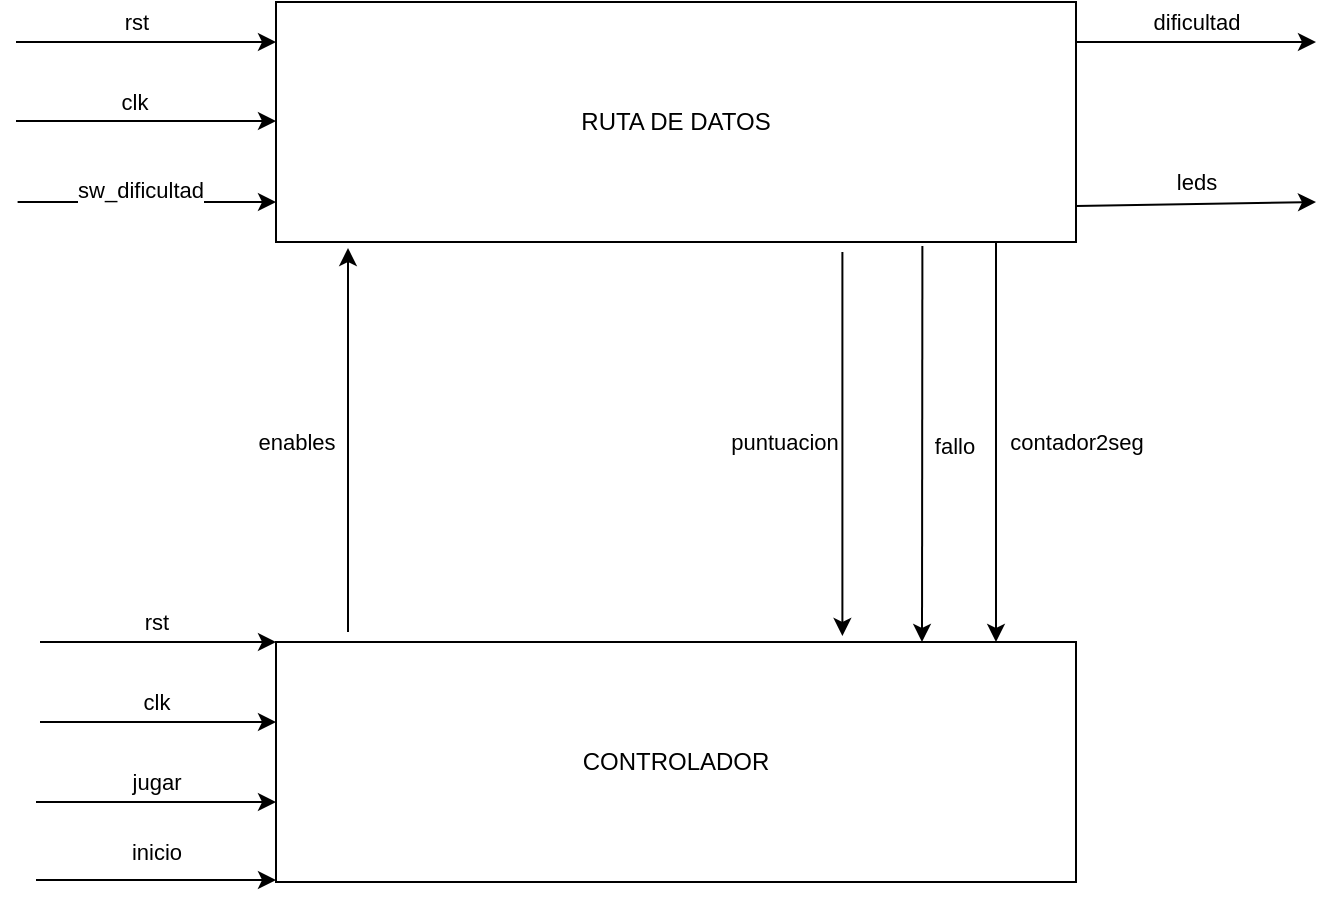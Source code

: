 <mxfile version="22.1.16" type="device">
  <diagram name="Página-1" id="p8mPs3jGFhRLRuaFj05i">
    <mxGraphModel dx="1434" dy="772" grid="1" gridSize="10" guides="1" tooltips="1" connect="1" arrows="1" fold="1" page="1" pageScale="1" pageWidth="827" pageHeight="1169" math="0" shadow="0">
      <root>
        <mxCell id="0" />
        <mxCell id="1" parent="0" />
        <mxCell id="lpzqnN_FN1W3EfpmRadL-1" value="RUTA DE DATOS" style="rounded=0;whiteSpace=wrap;html=1;" vertex="1" parent="1">
          <mxGeometry x="160" y="160" width="400" height="120" as="geometry" />
        </mxCell>
        <mxCell id="lpzqnN_FN1W3EfpmRadL-2" value="CONTROLADOR" style="rounded=0;whiteSpace=wrap;html=1;" vertex="1" parent="1">
          <mxGeometry x="160" y="480" width="400" height="120" as="geometry" />
        </mxCell>
        <mxCell id="lpzqnN_FN1W3EfpmRadL-3" value="" style="endArrow=classic;html=1;rounded=0;entryX=0;entryY=0;entryDx=0;entryDy=0;" edge="1" parent="1">
          <mxGeometry width="50" height="50" relative="1" as="geometry">
            <mxPoint x="30" y="180" as="sourcePoint" />
            <mxPoint x="160" y="180" as="targetPoint" />
            <Array as="points">
              <mxPoint x="30" y="180" />
            </Array>
          </mxGeometry>
        </mxCell>
        <mxCell id="lpzqnN_FN1W3EfpmRadL-4" value="rst" style="edgeLabel;html=1;align=center;verticalAlign=middle;resizable=0;points=[];" vertex="1" connectable="0" parent="lpzqnN_FN1W3EfpmRadL-3">
          <mxGeometry x="0.046" y="-1" relative="1" as="geometry">
            <mxPoint x="-8" y="-11" as="offset" />
          </mxGeometry>
        </mxCell>
        <mxCell id="lpzqnN_FN1W3EfpmRadL-5" value="" style="endArrow=classic;html=1;rounded=0;entryX=0;entryY=0.25;entryDx=0;entryDy=0;" edge="1" parent="1">
          <mxGeometry width="50" height="50" relative="1" as="geometry">
            <mxPoint x="30" y="219.5" as="sourcePoint" />
            <mxPoint x="160" y="219.5" as="targetPoint" />
            <Array as="points">
              <mxPoint x="100" y="219.5" />
            </Array>
          </mxGeometry>
        </mxCell>
        <mxCell id="lpzqnN_FN1W3EfpmRadL-6" value="clk" style="edgeLabel;html=1;align=center;verticalAlign=middle;resizable=0;points=[];" vertex="1" connectable="0" parent="lpzqnN_FN1W3EfpmRadL-5">
          <mxGeometry x="-0.092" y="-1" relative="1" as="geometry">
            <mxPoint y="-11" as="offset" />
          </mxGeometry>
        </mxCell>
        <mxCell id="lpzqnN_FN1W3EfpmRadL-7" value="" style="endArrow=classic;html=1;rounded=0;entryX=0.09;entryY=1.025;entryDx=0;entryDy=0;entryPerimeter=0;exitX=0.09;exitY=-0.042;exitDx=0;exitDy=0;exitPerimeter=0;" edge="1" parent="1" source="lpzqnN_FN1W3EfpmRadL-2" target="lpzqnN_FN1W3EfpmRadL-1">
          <mxGeometry width="50" height="50" relative="1" as="geometry">
            <mxPoint x="390" y="420" as="sourcePoint" />
            <mxPoint x="440" y="370" as="targetPoint" />
          </mxGeometry>
        </mxCell>
        <mxCell id="lpzqnN_FN1W3EfpmRadL-8" value="enables" style="edgeLabel;html=1;align=center;verticalAlign=middle;resizable=0;points=[];" vertex="1" connectable="0" parent="lpzqnN_FN1W3EfpmRadL-7">
          <mxGeometry x="-0.042" y="-1" relative="1" as="geometry">
            <mxPoint x="-27" y="-3" as="offset" />
          </mxGeometry>
        </mxCell>
        <mxCell id="lpzqnN_FN1W3EfpmRadL-9" value="" style="endArrow=classic;html=1;rounded=0;entryX=-0.002;entryY=0.383;entryDx=0;entryDy=0;entryPerimeter=0;" edge="1" parent="1">
          <mxGeometry width="50" height="50" relative="1" as="geometry">
            <mxPoint x="30.8" y="260.04" as="sourcePoint" />
            <mxPoint x="160.0" y="260.0" as="targetPoint" />
          </mxGeometry>
        </mxCell>
        <mxCell id="lpzqnN_FN1W3EfpmRadL-10" value="sw_dificultad" style="edgeLabel;html=1;align=center;verticalAlign=middle;resizable=0;points=[];" vertex="1" connectable="0" parent="lpzqnN_FN1W3EfpmRadL-9">
          <mxGeometry x="-0.056" y="-3" relative="1" as="geometry">
            <mxPoint y="-9" as="offset" />
          </mxGeometry>
        </mxCell>
        <mxCell id="lpzqnN_FN1W3EfpmRadL-11" value="" style="endArrow=classic;html=1;rounded=0;exitX=1;exitY=0;exitDx=0;exitDy=0;" edge="1" parent="1">
          <mxGeometry width="50" height="50" relative="1" as="geometry">
            <mxPoint x="560" y="180" as="sourcePoint" />
            <mxPoint x="680" y="180" as="targetPoint" />
          </mxGeometry>
        </mxCell>
        <mxCell id="lpzqnN_FN1W3EfpmRadL-12" value="dificultad" style="edgeLabel;html=1;align=center;verticalAlign=middle;resizable=0;points=[];" vertex="1" connectable="0" parent="lpzqnN_FN1W3EfpmRadL-11">
          <mxGeometry x="0.182" y="-4" relative="1" as="geometry">
            <mxPoint x="-11" y="-14" as="offset" />
          </mxGeometry>
        </mxCell>
        <mxCell id="lpzqnN_FN1W3EfpmRadL-13" value="" style="endArrow=classic;html=1;rounded=0;exitX=1;exitY=1;exitDx=0;exitDy=0;entryX=1;entryY=0;entryDx=0;entryDy=0;" edge="1" parent="1">
          <mxGeometry width="50" height="50" relative="1" as="geometry">
            <mxPoint x="520" y="280" as="sourcePoint" />
            <mxPoint x="520" y="480" as="targetPoint" />
            <Array as="points">
              <mxPoint x="520" y="400" />
            </Array>
          </mxGeometry>
        </mxCell>
        <mxCell id="lpzqnN_FN1W3EfpmRadL-14" value="contador2seg" style="edgeLabel;html=1;align=center;verticalAlign=middle;resizable=0;points=[];" vertex="1" connectable="0" parent="lpzqnN_FN1W3EfpmRadL-13">
          <mxGeometry x="-0.19" y="1" relative="1" as="geometry">
            <mxPoint x="39" y="19" as="offset" />
          </mxGeometry>
        </mxCell>
        <mxCell id="lpzqnN_FN1W3EfpmRadL-15" value="" style="endArrow=classic;html=1;rounded=0;exitX=0.808;exitY=1.017;exitDx=0;exitDy=0;exitPerimeter=0;" edge="1" parent="1" source="lpzqnN_FN1W3EfpmRadL-1">
          <mxGeometry width="50" height="50" relative="1" as="geometry">
            <mxPoint x="390" y="420" as="sourcePoint" />
            <mxPoint x="483" y="480" as="targetPoint" />
          </mxGeometry>
        </mxCell>
        <mxCell id="lpzqnN_FN1W3EfpmRadL-16" value="fallo" style="edgeLabel;html=1;align=center;verticalAlign=middle;resizable=0;points=[];" vertex="1" connectable="0" parent="lpzqnN_FN1W3EfpmRadL-15">
          <mxGeometry x="0.19" relative="1" as="geometry">
            <mxPoint x="16" y="-18" as="offset" />
          </mxGeometry>
        </mxCell>
        <mxCell id="lpzqnN_FN1W3EfpmRadL-17" value="" style="endArrow=classic;html=1;rounded=0;exitX=0.708;exitY=1.042;exitDx=0;exitDy=0;exitPerimeter=0;entryX=0.708;entryY=-0.025;entryDx=0;entryDy=0;entryPerimeter=0;" edge="1" parent="1" source="lpzqnN_FN1W3EfpmRadL-1" target="lpzqnN_FN1W3EfpmRadL-2">
          <mxGeometry width="50" height="50" relative="1" as="geometry">
            <mxPoint x="390" y="420" as="sourcePoint" />
            <mxPoint x="440" y="370" as="targetPoint" />
          </mxGeometry>
        </mxCell>
        <mxCell id="lpzqnN_FN1W3EfpmRadL-18" value="puntuacion" style="edgeLabel;html=1;align=center;verticalAlign=middle;resizable=0;points=[];" vertex="1" connectable="0" parent="lpzqnN_FN1W3EfpmRadL-17">
          <mxGeometry x="0.187" y="-1" relative="1" as="geometry">
            <mxPoint x="-28" y="-19" as="offset" />
          </mxGeometry>
        </mxCell>
        <mxCell id="lpzqnN_FN1W3EfpmRadL-19" value="" style="endArrow=classic;html=1;rounded=0;exitX=1;exitY=0.683;exitDx=0;exitDy=0;exitPerimeter=0;" edge="1" parent="1">
          <mxGeometry width="50" height="50" relative="1" as="geometry">
            <mxPoint x="560" y="261.96" as="sourcePoint" />
            <mxPoint x="680" y="260" as="targetPoint" />
          </mxGeometry>
        </mxCell>
        <mxCell id="lpzqnN_FN1W3EfpmRadL-21" value="leds" style="edgeLabel;html=1;align=center;verticalAlign=middle;resizable=0;points=[];" vertex="1" connectable="0" parent="lpzqnN_FN1W3EfpmRadL-19">
          <mxGeometry x="0.149" y="-2" relative="1" as="geometry">
            <mxPoint x="-9" y="-13" as="offset" />
          </mxGeometry>
        </mxCell>
        <mxCell id="lpzqnN_FN1W3EfpmRadL-22" value="" style="endArrow=classic;html=1;rounded=0;entryX=-0.005;entryY=0.117;entryDx=0;entryDy=0;entryPerimeter=0;" edge="1" parent="1">
          <mxGeometry width="50" height="50" relative="1" as="geometry">
            <mxPoint x="42" y="480" as="sourcePoint" />
            <mxPoint x="160" y="480.04" as="targetPoint" />
          </mxGeometry>
        </mxCell>
        <mxCell id="lpzqnN_FN1W3EfpmRadL-27" value="rst" style="edgeLabel;html=1;align=center;verticalAlign=middle;resizable=0;points=[];" vertex="1" connectable="0" parent="lpzqnN_FN1W3EfpmRadL-22">
          <mxGeometry x="-0.237" y="-2" relative="1" as="geometry">
            <mxPoint x="13" y="-12" as="offset" />
          </mxGeometry>
        </mxCell>
        <mxCell id="lpzqnN_FN1W3EfpmRadL-23" value="" style="endArrow=classic;html=1;rounded=0;entryX=0;entryY=0.5;entryDx=0;entryDy=0;" edge="1" parent="1">
          <mxGeometry width="50" height="50" relative="1" as="geometry">
            <mxPoint x="40" y="560" as="sourcePoint" />
            <mxPoint x="160" y="560" as="targetPoint" />
          </mxGeometry>
        </mxCell>
        <mxCell id="lpzqnN_FN1W3EfpmRadL-28" value="jugar" style="edgeLabel;html=1;align=center;verticalAlign=middle;resizable=0;points=[];" vertex="1" connectable="0" parent="lpzqnN_FN1W3EfpmRadL-23">
          <mxGeometry x="-0.15" y="-1" relative="1" as="geometry">
            <mxPoint x="9" y="-11" as="offset" />
          </mxGeometry>
        </mxCell>
        <mxCell id="lpzqnN_FN1W3EfpmRadL-24" value="" style="endArrow=classic;html=1;rounded=0;entryX=0;entryY=0.75;entryDx=0;entryDy=0;" edge="1" parent="1">
          <mxGeometry width="50" height="50" relative="1" as="geometry">
            <mxPoint x="40" y="599" as="sourcePoint" />
            <mxPoint x="160" y="599" as="targetPoint" />
            <Array as="points">
              <mxPoint x="90" y="599" />
            </Array>
          </mxGeometry>
        </mxCell>
        <mxCell id="lpzqnN_FN1W3EfpmRadL-29" value="inicio" style="edgeLabel;html=1;align=center;verticalAlign=middle;resizable=0;points=[];" vertex="1" connectable="0" parent="lpzqnN_FN1W3EfpmRadL-24">
          <mxGeometry x="0.133" relative="1" as="geometry">
            <mxPoint x="-8" y="-14" as="offset" />
          </mxGeometry>
        </mxCell>
        <mxCell id="lpzqnN_FN1W3EfpmRadL-25" value="" style="endArrow=classic;html=1;rounded=0;entryX=-0.005;entryY=0.308;entryDx=0;entryDy=0;entryPerimeter=0;" edge="1" parent="1">
          <mxGeometry width="50" height="50" relative="1" as="geometry">
            <mxPoint x="42" y="520.04" as="sourcePoint" />
            <mxPoint x="160" y="520" as="targetPoint" />
          </mxGeometry>
        </mxCell>
        <mxCell id="lpzqnN_FN1W3EfpmRadL-26" value="clk" style="edgeLabel;html=1;align=center;verticalAlign=middle;resizable=0;points=[];" vertex="1" connectable="0" parent="lpzqnN_FN1W3EfpmRadL-25">
          <mxGeometry x="-0.152" relative="1" as="geometry">
            <mxPoint x="8" y="-10" as="offset" />
          </mxGeometry>
        </mxCell>
      </root>
    </mxGraphModel>
  </diagram>
</mxfile>
